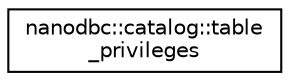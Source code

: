 digraph "Graphical Class Hierarchy"
{
 // LATEX_PDF_SIZE
  edge [fontname="Helvetica",fontsize="10",labelfontname="Helvetica",labelfontsize="10"];
  node [fontname="Helvetica",fontsize="10",shape=record];
  rankdir="LR";
  Node0 [label="nanodbc::catalog::table\l_privileges",height=0.2,width=0.4,color="black", fillcolor="white", style="filled",URL="$classnanodbc_1_1catalog_1_1table__privileges.html",tooltip="Result set for a list of tables and the privileges associated with each table."];
}
